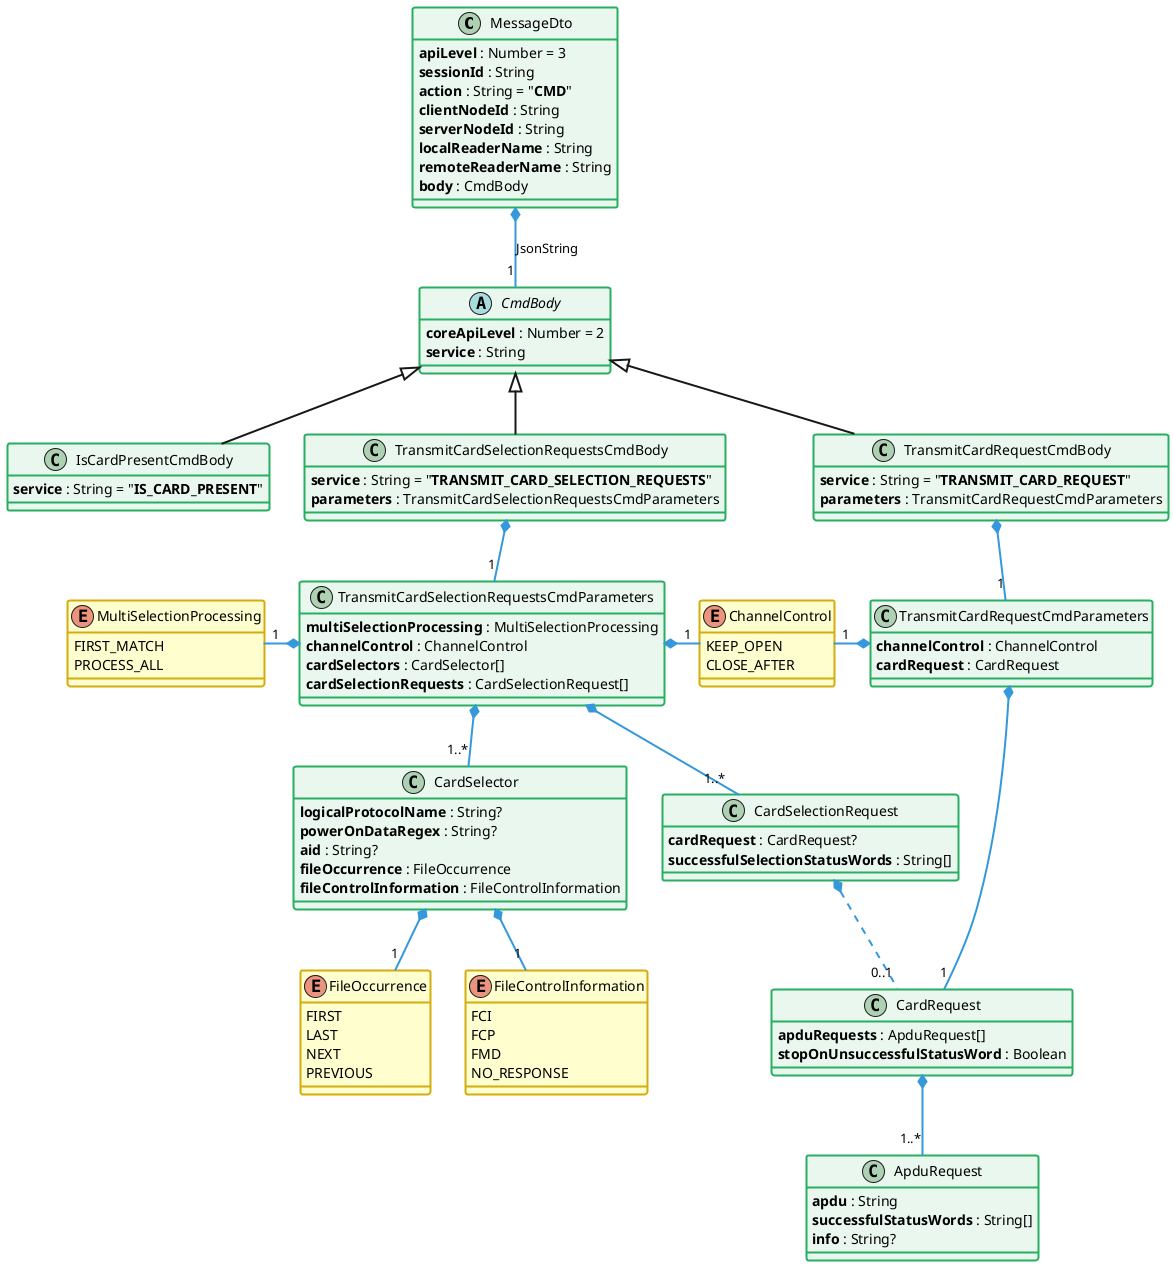 @startuml

' == THEME ==

'Couleurs issues de : https://htmlcolorcodes.com/fr/tableau-de-couleur/tableau-de-couleur-design-plat/
!define C_GREY1 F8F9F9
!define C_GREY2 F2F3F4
!define C_GREY3 E5E7E9
!define C_GREY4 D7DBDD
!define C_GREY5 CACFD2
!define C_GREY6 BDC3C7
!define C_LINK 3498DB
!define C_USE 27AE60

' -- Styles that don't work with new version of plantuml --
skinparam stereotypeABorderColor #A9DCDF
skinparam stereotypeIBorderColor #B4A7E5
skinparam stereotypeCBorderColor #ADD1B2
skinparam stereotypeEBorderColor #EB93DF
' -- END --

skinparam ClassBorderThickness 2
skinparam ArrowThickness 2

' Yellow
skinparam ClassBackgroundColor #FEFECE
skinparam ClassBorderColor #D4AC0D
' Red
skinparam ClassBackgroundColor<<red>> #FDEDEC
skinparam ClassBorderColor<<red>> #E74C3C
hide <<red>> stereotype
' Purple
skinparam ClassBackgroundColor<<purple>> #F4ECF7
skinparam ClassBorderColor<<purple>> #8E44AD
hide <<purple>> stereotype
' blue
skinparam ClassBackgroundColor<<blue>> #EBF5FB
skinparam ClassBorderColor<<blue>> #3498DB
hide <<blue>> stereotype
' Green
skinparam ClassBackgroundColor<<green>> #E9F7EF
skinparam ClassBorderColor<<green>> #27AE60
hide <<green>> stereotype
' Grey
skinparam ClassBackgroundColor<<grey>> #EAECEE
skinparam ClassBorderColor<<grey>> #2C3E50
hide <<grey>> stereotype

' == CONTENT ==

' CMD
class MessageDto {
    **apiLevel** : Number = 3
    **sessionId** : String
    **action** : String = "**CMD**"
    **clientNodeId** : String
    **serverNodeId** : String
    **localReaderName** : String
    **remoteReaderName** : String
    **body** : CmdBody
}
abstract class CmdBody {
    **coreApiLevel** : Number = 2
    **service** : String
}

' IS_CARD_PRESENT (CMD) ==> NOP
class IsCardPresentCmdBody extends CmdBody {
    **service** : String = "**IS_CARD_PRESENT**"
}

' TRANSMIT_CARD_SELECTION_REQUESTS (CMD)
class TransmitCardSelectionRequestsCmdBody extends CmdBody {
    **service** : String = "**TRANSMIT_CARD_SELECTION_REQUESTS**"
    **parameters** : TransmitCardSelectionRequestsCmdParameters
}
class TransmitCardSelectionRequestsCmdParameters {
    **multiSelectionProcessing** : MultiSelectionProcessing
    **channelControl** : ChannelControl
    **cardSelectors** : CardSelector[]
    **cardSelectionRequests** : CardSelectionRequest[]
}
enum MultiSelectionProcessing {
    FIRST_MATCH
    PROCESS_ALL
}
class CardSelector {
    **logicalProtocolName** : String?
    **powerOnDataRegex** : String?
    **aid** : String?
    **fileOccurrence** : FileOccurrence
    **fileControlInformation** : FileControlInformation
}
enum FileOccurrence {
    FIRST
    LAST
    NEXT
    PREVIOUS
}
enum FileControlInformation {
    FCI
    FCP
    FMD
    NO_RESPONSE
}
class CardSelectionRequest {
    **cardRequest** : CardRequest?
    **successfulSelectionStatusWords** : String[]
}
class CardRequest {
    **apduRequests** : ApduRequest[]
    **stopOnUnsuccessfulStatusWord** : Boolean
}
class ApduRequest {
    **apdu** : String
    **successfulStatusWords** : String[]
    **info** : String?
}
enum ChannelControl {
    KEEP_OPEN
    CLOSE_AFTER
}

' TRANSMIT_CARD_REQUEST (CMD)
class TransmitCardRequestCmdBody extends CmdBody {
    **service** : String = "**TRANSMIT_CARD_REQUEST**"
    **parameters** : TransmitCardRequestCmdParameters
}
class TransmitCardRequestCmdParameters {
    **channelControl** : ChannelControl
    **cardRequest** : CardRequest
}

' Associations

MessageDto *-- "1" CmdBody #C_LINK : JsonString

TransmitCardSelectionRequestsCmdBody *-- "1" TransmitCardSelectionRequestsCmdParameters #C_LINK

TransmitCardSelectionRequestsCmdParameters *-- "1..*" CardSelector #C_LINK
TransmitCardSelectionRequestsCmdParameters *-- "1..*" CardSelectionRequest #C_LINK
TransmitCardSelectionRequestsCmdParameters *-left- "1" MultiSelectionProcessing #C_LINK
TransmitCardSelectionRequestsCmdParameters *-right- "1" ChannelControl #C_LINK

CardSelector *-- "1" FileOccurrence #C_LINK
CardSelector *-- "1" FileControlInformation #C_LINK

CardSelectionRequest *.. "0..1" CardRequest #C_LINK

CardRequest *-- "1..*" ApduRequest #C_LINK

TransmitCardRequestCmdBody *-- "1" TransmitCardRequestCmdParameters #C_LINK

TransmitCardRequestCmdParameters *-left- "1" ChannelControl #C_LINK
TransmitCardRequestCmdParameters *-- "1" CardRequest #C_LINK

' == LAYOUT ==

' == STYLE ==

' CMD
class MessageDto <<green>>
abstract class CmdBody <<green>>

' TRANSMIT_CARD_SELECTION_REQUESTS (CMD)
class TransmitCardSelectionRequestsCmdBody <<green>>
class TransmitCardSelectionRequestsCmdParameters <<green>>
class CardSelectionRequest <<green>>
class CardSelector <<green>>
class CardRequest <<green>>
class ApduRequest <<green>>

' TRANSMIT_CARD_REQUEST (CMD)
class TransmitCardRequestCmdBody <<green>>
class TransmitCardRequestCmdParameters <<green>>

' IS_CARD_PRESENT (CMD) ==> NOP
class IsCardPresentCmdBody <<green>>

@enduml